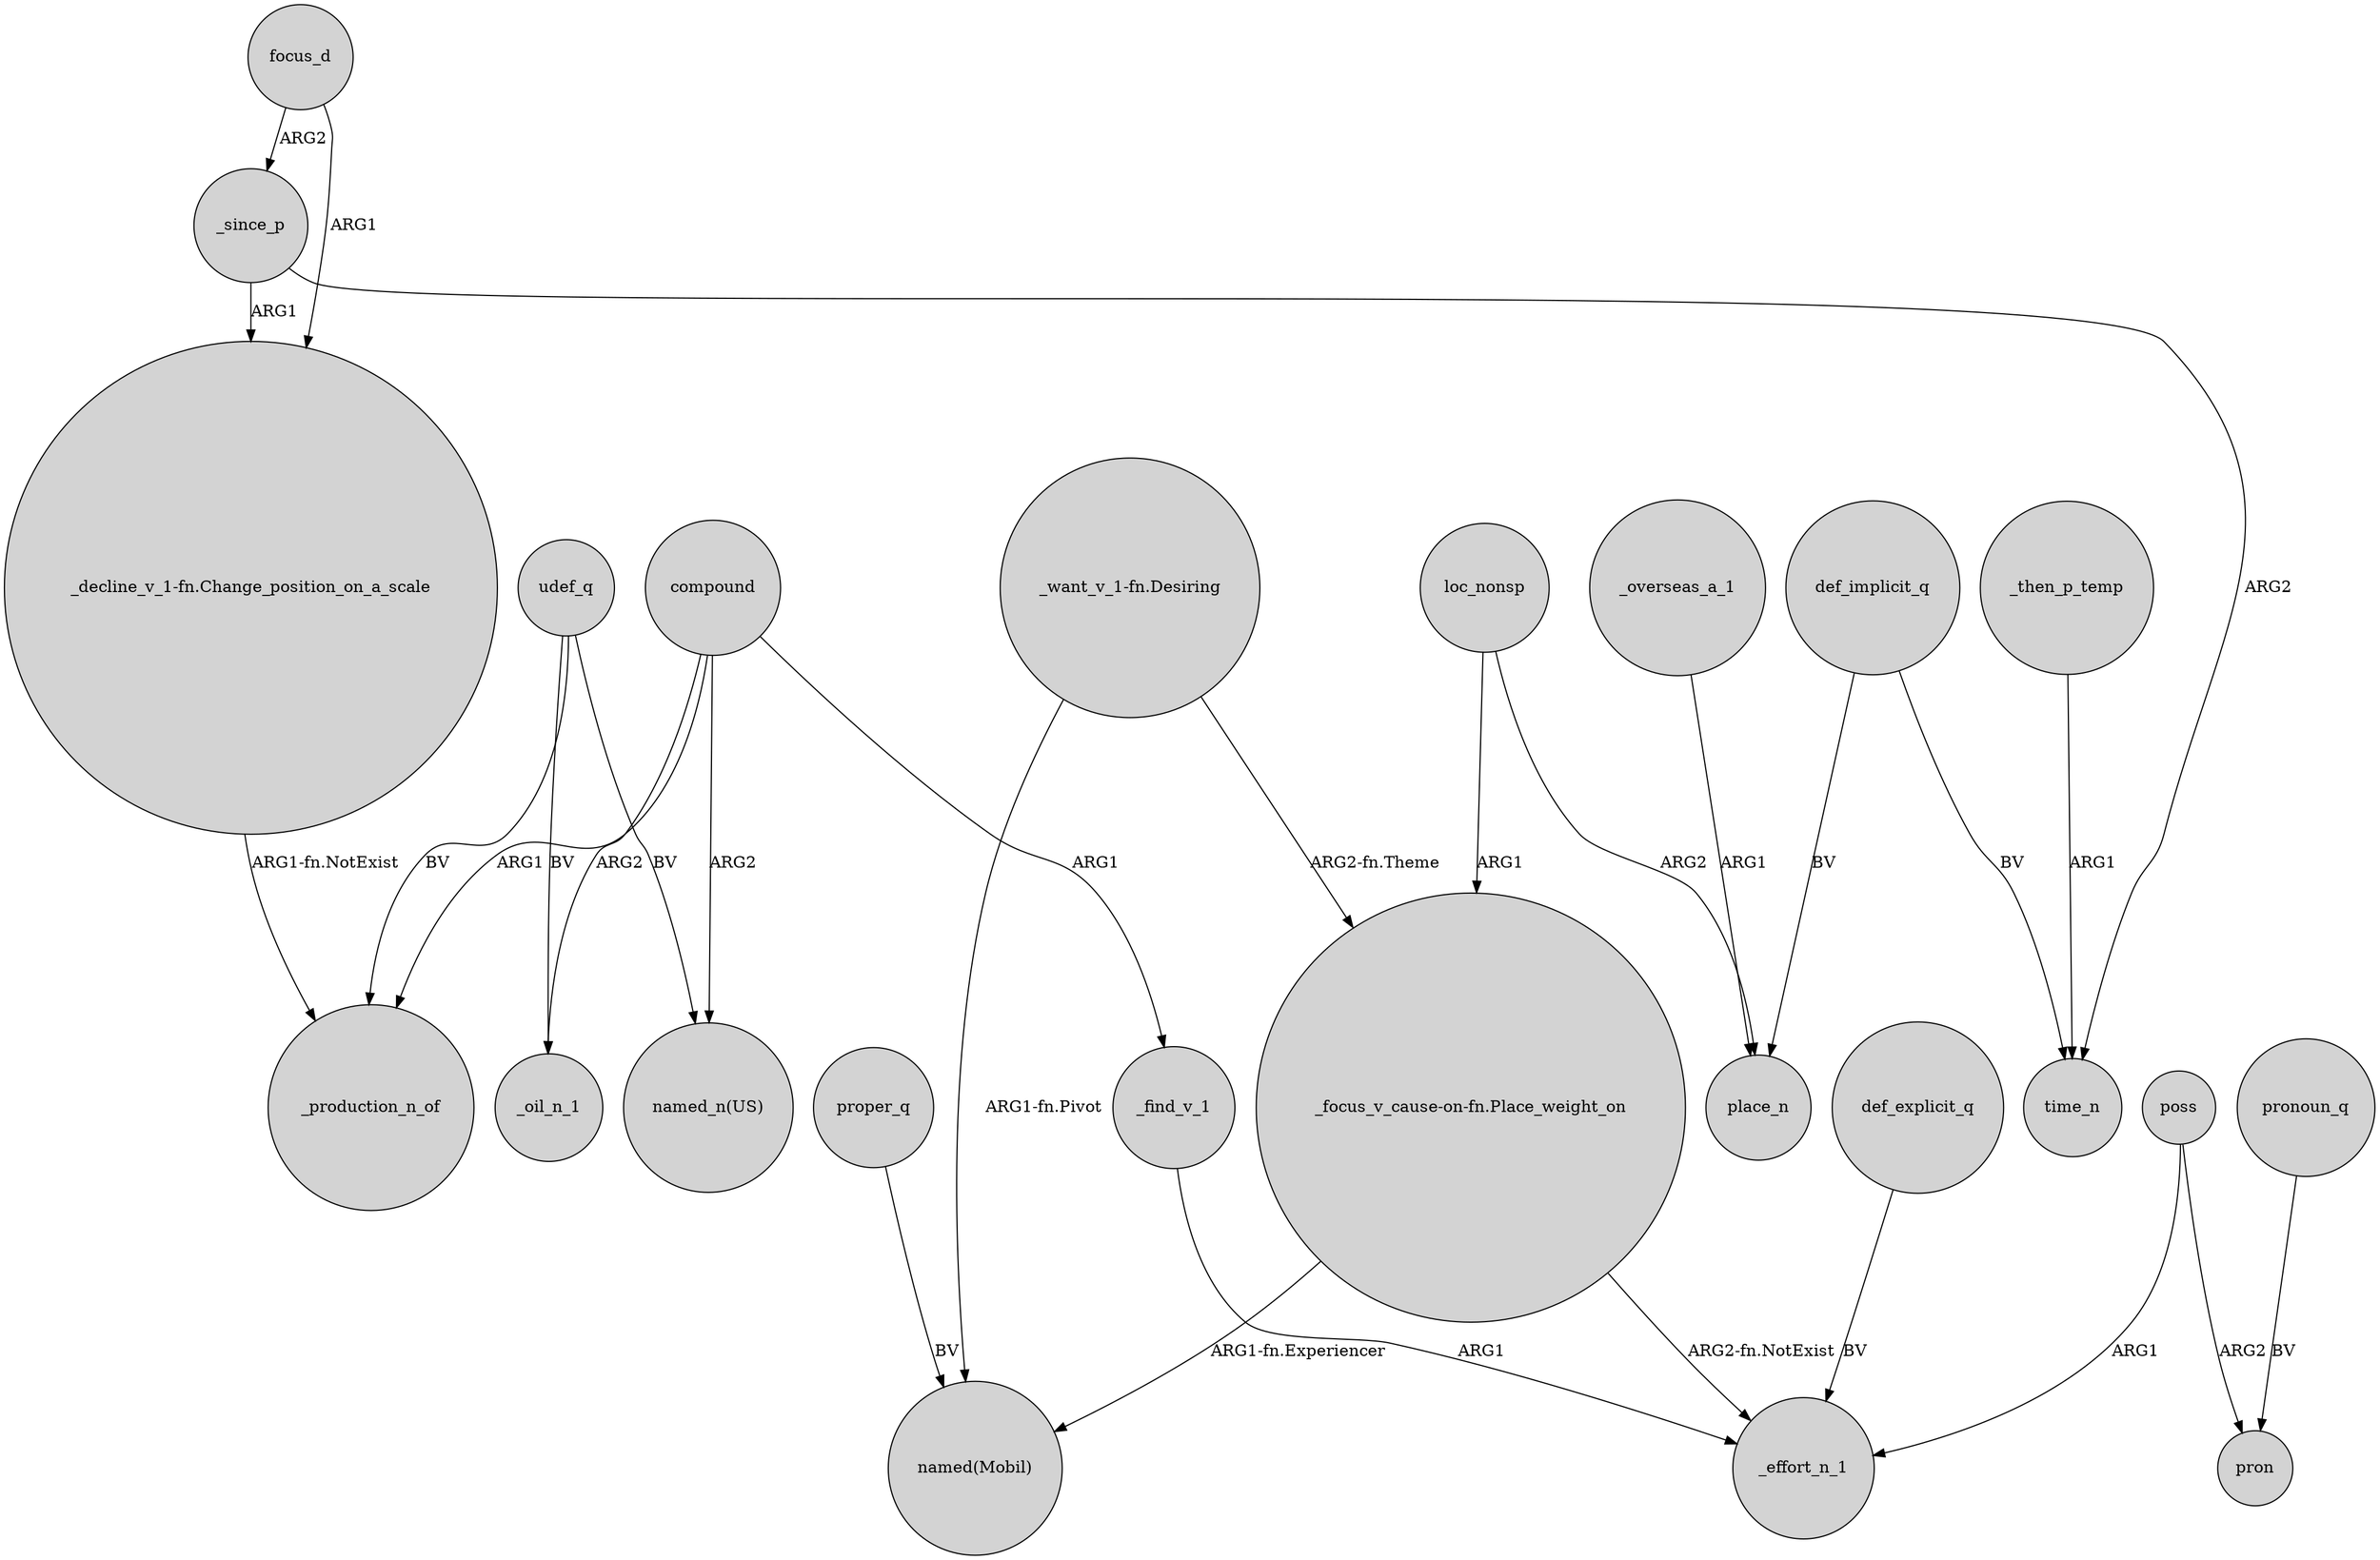 digraph {
	node [shape=circle style=filled]
	focus_d -> _since_p [label=ARG2]
	udef_q -> _production_n_of [label=BV]
	"_focus_v_cause-on-fn.Place_weight_on" -> "named(Mobil)" [label="ARG1-fn.Experiencer"]
	"_focus_v_cause-on-fn.Place_weight_on" -> _effort_n_1 [label="ARG2-fn.NotExist"]
	focus_d -> "_decline_v_1-fn.Change_position_on_a_scale" [label=ARG1]
	_since_p -> "_decline_v_1-fn.Change_position_on_a_scale" [label=ARG1]
	udef_q -> "named_n(US)" [label=BV]
	compound -> _production_n_of [label=ARG1]
	poss -> pron [label=ARG2]
	compound -> _find_v_1 [label=ARG1]
	"_want_v_1-fn.Desiring" -> "named(Mobil)" [label="ARG1-fn.Pivot"]
	proper_q -> "named(Mobil)" [label=BV]
	def_implicit_q -> place_n [label=BV]
	compound -> "named_n(US)" [label=ARG2]
	_then_p_temp -> time_n [label=ARG1]
	compound -> _oil_n_1 [label=ARG2]
	pronoun_q -> pron [label=BV]
	_since_p -> time_n [label=ARG2]
	_find_v_1 -> _effort_n_1 [label=ARG1]
	"_want_v_1-fn.Desiring" -> "_focus_v_cause-on-fn.Place_weight_on" [label="ARG2-fn.Theme"]
	def_explicit_q -> _effort_n_1 [label=BV]
	udef_q -> _oil_n_1 [label=BV]
	poss -> _effort_n_1 [label=ARG1]
	"_decline_v_1-fn.Change_position_on_a_scale" -> _production_n_of [label="ARG1-fn.NotExist"]
	loc_nonsp -> place_n [label=ARG2]
	loc_nonsp -> "_focus_v_cause-on-fn.Place_weight_on" [label=ARG1]
	_overseas_a_1 -> place_n [label=ARG1]
	def_implicit_q -> time_n [label=BV]
}

